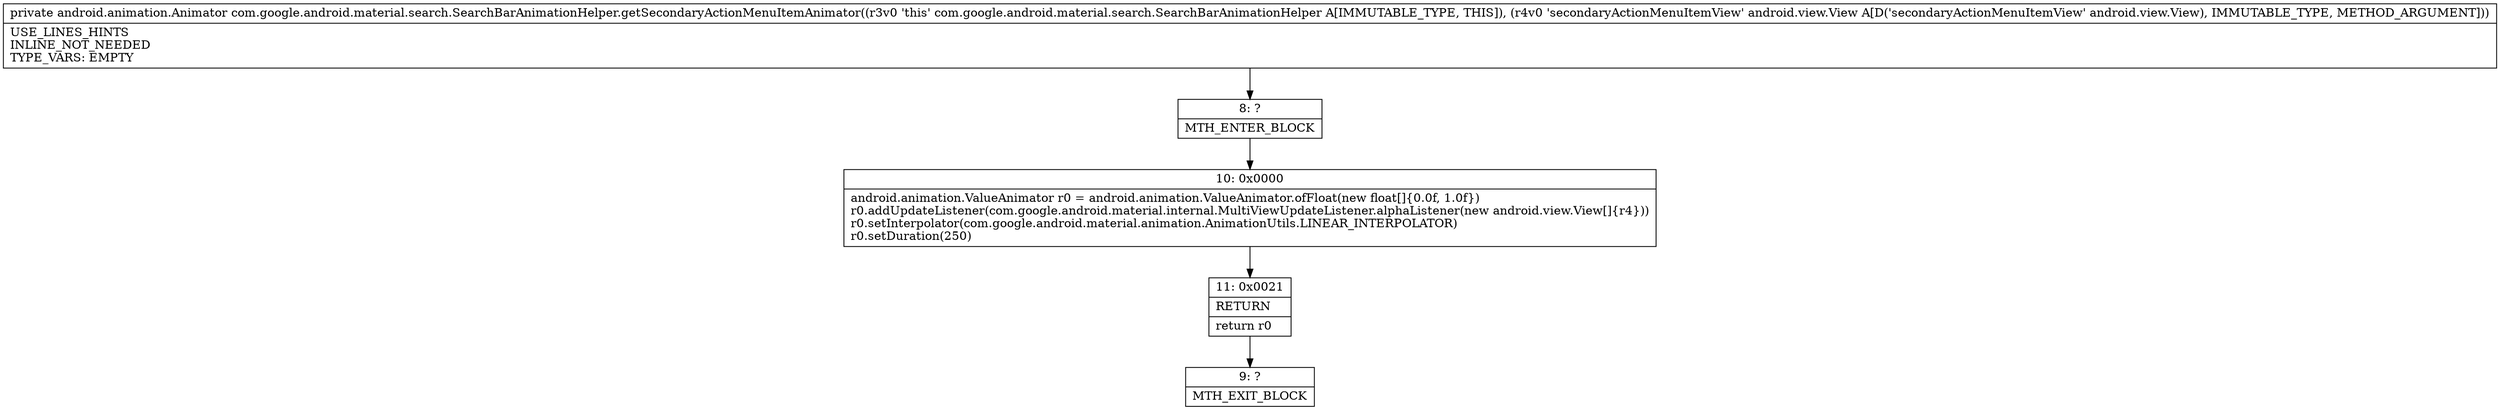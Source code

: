 digraph "CFG forcom.google.android.material.search.SearchBarAnimationHelper.getSecondaryActionMenuItemAnimator(Landroid\/view\/View;)Landroid\/animation\/Animator;" {
Node_8 [shape=record,label="{8\:\ ?|MTH_ENTER_BLOCK\l}"];
Node_10 [shape=record,label="{10\:\ 0x0000|android.animation.ValueAnimator r0 = android.animation.ValueAnimator.ofFloat(new float[]\{0.0f, 1.0f\})\lr0.addUpdateListener(com.google.android.material.internal.MultiViewUpdateListener.alphaListener(new android.view.View[]\{r4\}))\lr0.setInterpolator(com.google.android.material.animation.AnimationUtils.LINEAR_INTERPOLATOR)\lr0.setDuration(250)\l}"];
Node_11 [shape=record,label="{11\:\ 0x0021|RETURN\l|return r0\l}"];
Node_9 [shape=record,label="{9\:\ ?|MTH_EXIT_BLOCK\l}"];
MethodNode[shape=record,label="{private android.animation.Animator com.google.android.material.search.SearchBarAnimationHelper.getSecondaryActionMenuItemAnimator((r3v0 'this' com.google.android.material.search.SearchBarAnimationHelper A[IMMUTABLE_TYPE, THIS]), (r4v0 'secondaryActionMenuItemView' android.view.View A[D('secondaryActionMenuItemView' android.view.View), IMMUTABLE_TYPE, METHOD_ARGUMENT]))  | USE_LINES_HINTS\lINLINE_NOT_NEEDED\lTYPE_VARS: EMPTY\l}"];
MethodNode -> Node_8;Node_8 -> Node_10;
Node_10 -> Node_11;
Node_11 -> Node_9;
}

